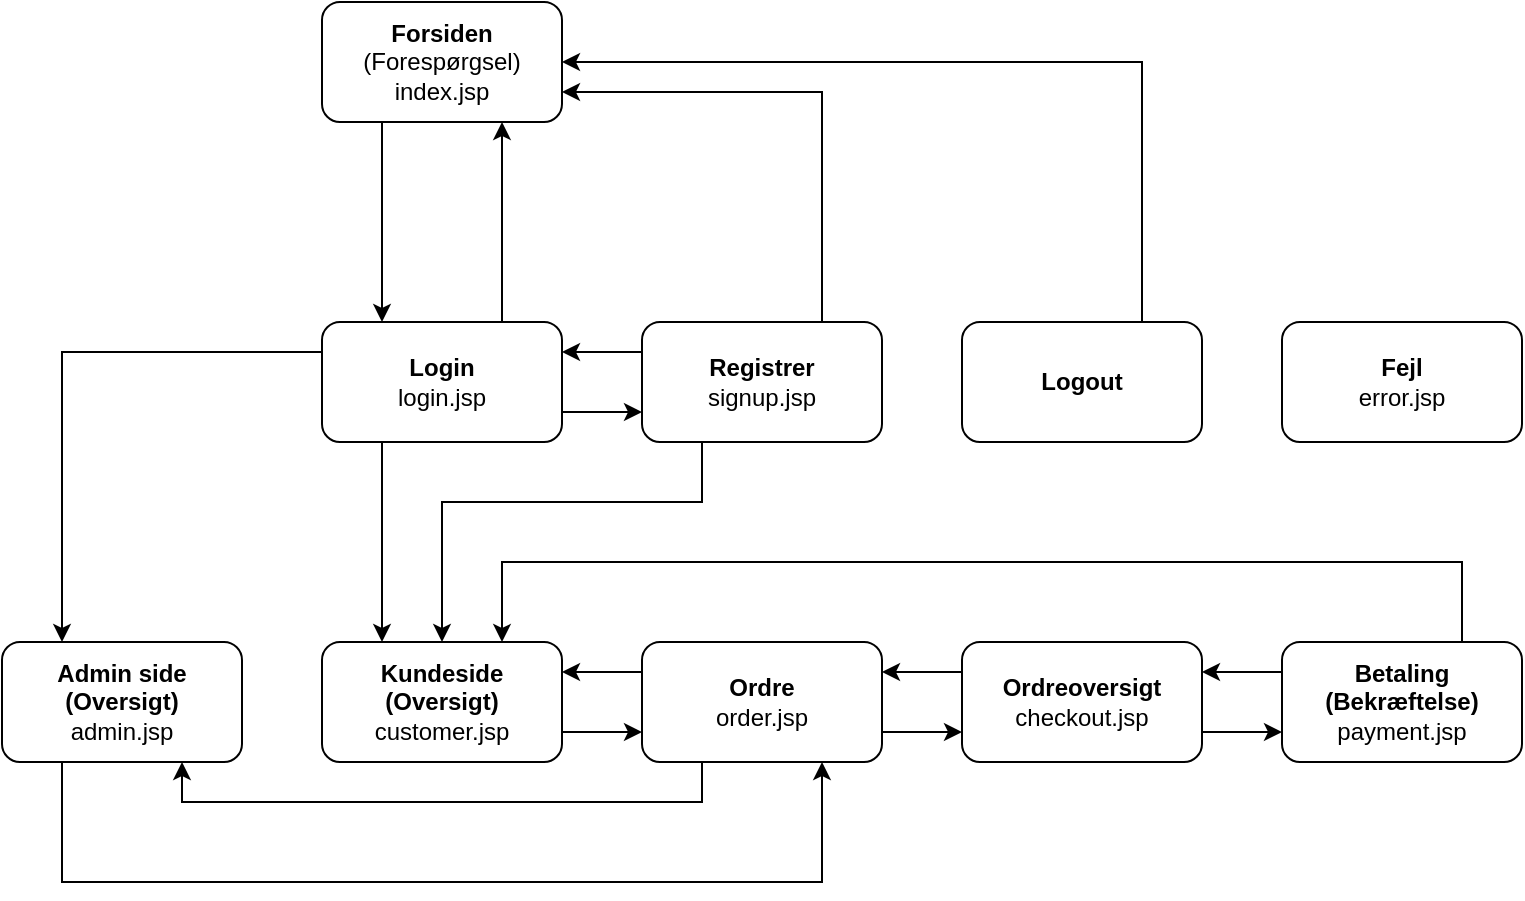 <mxfile version="14.6.13" type="device"><diagram name="Page-1" id="b520641d-4fe3-3701-9064-5fc419738815"><mxGraphModel dx="1086" dy="926" grid="1" gridSize="10" guides="1" tooltips="1" connect="1" arrows="1" fold="1" page="1" pageScale="1" pageWidth="1100" pageHeight="850" background="#ffffff" math="0" shadow="0"><root><mxCell id="0"/><mxCell id="1" parent="0"/><mxCell id="ESMbLYUvs3NIST_VLiER-21" style="edgeStyle=orthogonalEdgeStyle;rounded=0;jumpStyle=none;orthogonalLoop=1;jettySize=auto;html=1;exitX=0.25;exitY=1;exitDx=0;exitDy=0;entryX=0.25;entryY=0;entryDx=0;entryDy=0;" edge="1" parent="1" source="J675MLjR0X-JAVsLqlSA-1" target="J675MLjR0X-JAVsLqlSA-2"><mxGeometry relative="1" as="geometry"/></mxCell><mxCell id="J675MLjR0X-JAVsLqlSA-1" value="&lt;b&gt;Forsiden&lt;br&gt;&lt;/b&gt;(Forespørgsel)&lt;br&gt;index.jsp" style="rounded=1;whiteSpace=wrap;html=1;" parent="1" vertex="1"><mxGeometry x="200" y="40" width="120" height="60" as="geometry"/></mxCell><mxCell id="ESMbLYUvs3NIST_VLiER-12" style="edgeStyle=orthogonalEdgeStyle;rounded=0;jumpStyle=none;orthogonalLoop=1;jettySize=auto;html=1;exitX=0.25;exitY=1;exitDx=0;exitDy=0;entryX=0.25;entryY=0;entryDx=0;entryDy=0;" edge="1" parent="1" source="J675MLjR0X-JAVsLqlSA-2" target="J675MLjR0X-JAVsLqlSA-6"><mxGeometry relative="1" as="geometry"/></mxCell><mxCell id="ESMbLYUvs3NIST_VLiER-14" style="edgeStyle=orthogonalEdgeStyle;rounded=0;jumpStyle=none;orthogonalLoop=1;jettySize=auto;html=1;exitX=0.75;exitY=0;exitDx=0;exitDy=0;entryX=0.75;entryY=1;entryDx=0;entryDy=0;" edge="1" parent="1" source="J675MLjR0X-JAVsLqlSA-2" target="J675MLjR0X-JAVsLqlSA-1"><mxGeometry relative="1" as="geometry"/></mxCell><mxCell id="ESMbLYUvs3NIST_VLiER-15" style="edgeStyle=orthogonalEdgeStyle;rounded=0;jumpStyle=none;orthogonalLoop=1;jettySize=auto;html=1;exitX=1;exitY=0.75;exitDx=0;exitDy=0;entryX=0;entryY=0.75;entryDx=0;entryDy=0;" edge="1" parent="1" source="J675MLjR0X-JAVsLqlSA-2" target="J675MLjR0X-JAVsLqlSA-4"><mxGeometry relative="1" as="geometry"/></mxCell><mxCell id="J675MLjR0X-JAVsLqlSA-2" value="&lt;b&gt;Login&lt;/b&gt;&lt;br&gt;login.jsp" style="rounded=1;whiteSpace=wrap;html=1;" parent="1" vertex="1"><mxGeometry x="200" y="200" width="120" height="60" as="geometry"/></mxCell><mxCell id="ESMbLYUvs3NIST_VLiER-27" style="edgeStyle=orthogonalEdgeStyle;rounded=0;jumpStyle=none;orthogonalLoop=1;jettySize=auto;html=1;exitX=0.75;exitY=0;exitDx=0;exitDy=0;entryX=1;entryY=0.5;entryDx=0;entryDy=0;" edge="1" parent="1" source="J675MLjR0X-JAVsLqlSA-3" target="J675MLjR0X-JAVsLqlSA-1"><mxGeometry relative="1" as="geometry"/></mxCell><mxCell id="J675MLjR0X-JAVsLqlSA-3" value="&lt;b&gt;Logout&lt;/b&gt;" style="rounded=1;whiteSpace=wrap;html=1;" parent="1" vertex="1"><mxGeometry x="520" y="200" width="120" height="60" as="geometry"/></mxCell><mxCell id="ESMbLYUvs3NIST_VLiER-16" style="edgeStyle=orthogonalEdgeStyle;rounded=0;jumpStyle=none;orthogonalLoop=1;jettySize=auto;html=1;exitX=0;exitY=0.25;exitDx=0;exitDy=0;entryX=1;entryY=0.25;entryDx=0;entryDy=0;" edge="1" parent="1" source="J675MLjR0X-JAVsLqlSA-4" target="J675MLjR0X-JAVsLqlSA-2"><mxGeometry relative="1" as="geometry"/></mxCell><mxCell id="ESMbLYUvs3NIST_VLiER-22" style="edgeStyle=orthogonalEdgeStyle;rounded=0;jumpStyle=none;orthogonalLoop=1;jettySize=auto;html=1;exitX=0.75;exitY=0;exitDx=0;exitDy=0;entryX=1;entryY=0.75;entryDx=0;entryDy=0;" edge="1" parent="1" source="J675MLjR0X-JAVsLqlSA-4" target="J675MLjR0X-JAVsLqlSA-1"><mxGeometry relative="1" as="geometry"/></mxCell><mxCell id="ESMbLYUvs3NIST_VLiER-26" style="edgeStyle=orthogonalEdgeStyle;rounded=0;jumpStyle=none;orthogonalLoop=1;jettySize=auto;html=1;exitX=0.25;exitY=1;exitDx=0;exitDy=0;" edge="1" parent="1" source="J675MLjR0X-JAVsLqlSA-4" target="J675MLjR0X-JAVsLqlSA-6"><mxGeometry relative="1" as="geometry"><Array as="points"><mxPoint x="390" y="290"/><mxPoint x="260" y="290"/></Array></mxGeometry></mxCell><mxCell id="J675MLjR0X-JAVsLqlSA-4" value="&lt;b&gt;Registrer&lt;/b&gt;&lt;br&gt;signup.jsp" style="rounded=1;whiteSpace=wrap;html=1;" parent="1" vertex="1"><mxGeometry x="360" y="200" width="120" height="60" as="geometry"/></mxCell><mxCell id="J675MLjR0X-JAVsLqlSA-16" style="edgeStyle=orthogonalEdgeStyle;rounded=0;orthogonalLoop=1;jettySize=auto;html=1;exitX=0.25;exitY=1;exitDx=0;exitDy=0;entryX=0.75;entryY=1;entryDx=0;entryDy=0;" parent="1" source="J675MLjR0X-JAVsLqlSA-5" target="J675MLjR0X-JAVsLqlSA-7" edge="1"><mxGeometry relative="1" as="geometry"><Array as="points"><mxPoint x="70" y="480"/><mxPoint x="450" y="480"/></Array></mxGeometry></mxCell><mxCell id="J675MLjR0X-JAVsLqlSA-5" value="&lt;b&gt;Admin side&lt;br&gt;(Oversigt)&lt;br&gt;&lt;/b&gt;admin.jsp" style="rounded=1;whiteSpace=wrap;html=1;" parent="1" vertex="1"><mxGeometry x="40" y="360" width="120" height="60" as="geometry"/></mxCell><mxCell id="J675MLjR0X-JAVsLqlSA-17" style="edgeStyle=orthogonalEdgeStyle;rounded=0;orthogonalLoop=1;jettySize=auto;html=1;exitX=1;exitY=0.75;exitDx=0;exitDy=0;entryX=0;entryY=0.75;entryDx=0;entryDy=0;" parent="1" source="J675MLjR0X-JAVsLqlSA-6" target="J675MLjR0X-JAVsLqlSA-7" edge="1"><mxGeometry relative="1" as="geometry"/></mxCell><mxCell id="J675MLjR0X-JAVsLqlSA-6" value="&lt;b&gt;Kundeside (Oversigt)&lt;br&gt;&lt;/b&gt;customer.jsp" style="rounded=1;whiteSpace=wrap;html=1;" parent="1" vertex="1"><mxGeometry x="200" y="360" width="120" height="60" as="geometry"/></mxCell><mxCell id="J675MLjR0X-JAVsLqlSA-18" style="edgeStyle=orthogonalEdgeStyle;rounded=0;orthogonalLoop=1;jettySize=auto;html=1;exitX=0;exitY=0.25;exitDx=0;exitDy=0;entryX=1;entryY=0.25;entryDx=0;entryDy=0;" parent="1" source="J675MLjR0X-JAVsLqlSA-7" target="J675MLjR0X-JAVsLqlSA-6" edge="1"><mxGeometry relative="1" as="geometry"/></mxCell><mxCell id="J675MLjR0X-JAVsLqlSA-20" style="edgeStyle=orthogonalEdgeStyle;rounded=0;orthogonalLoop=1;jettySize=auto;html=1;exitX=0.25;exitY=1;exitDx=0;exitDy=0;entryX=0.75;entryY=1;entryDx=0;entryDy=0;" parent="1" source="J675MLjR0X-JAVsLqlSA-7" target="J675MLjR0X-JAVsLqlSA-5" edge="1"><mxGeometry relative="1" as="geometry"><Array as="points"><mxPoint x="390" y="440"/><mxPoint x="130" y="440"/></Array></mxGeometry></mxCell><mxCell id="J675MLjR0X-JAVsLqlSA-21" style="edgeStyle=orthogonalEdgeStyle;rounded=0;orthogonalLoop=1;jettySize=auto;html=1;exitX=1;exitY=0.75;exitDx=0;exitDy=0;entryX=0;entryY=0.75;entryDx=0;entryDy=0;" parent="1" source="J675MLjR0X-JAVsLqlSA-7" target="J675MLjR0X-JAVsLqlSA-9" edge="1"><mxGeometry relative="1" as="geometry"/></mxCell><mxCell id="J675MLjR0X-JAVsLqlSA-7" value="&lt;b&gt;Ordre&lt;br&gt;&lt;/b&gt;order.jsp" style="rounded=1;whiteSpace=wrap;html=1;" parent="1" vertex="1"><mxGeometry x="360" y="360" width="120" height="60" as="geometry"/></mxCell><mxCell id="J675MLjR0X-JAVsLqlSA-24" style="edgeStyle=orthogonalEdgeStyle;rounded=0;orthogonalLoop=1;jettySize=auto;html=1;exitX=0;exitY=0.25;exitDx=0;exitDy=0;entryX=1;entryY=0.25;entryDx=0;entryDy=0;" parent="1" source="J675MLjR0X-JAVsLqlSA-8" target="J675MLjR0X-JAVsLqlSA-9" edge="1"><mxGeometry relative="1" as="geometry"/></mxCell><mxCell id="J675MLjR0X-JAVsLqlSA-28" style="edgeStyle=orthogonalEdgeStyle;rounded=0;orthogonalLoop=1;jettySize=auto;html=1;exitX=0.75;exitY=0;exitDx=0;exitDy=0;entryX=0.75;entryY=0;entryDx=0;entryDy=0;" parent="1" source="J675MLjR0X-JAVsLqlSA-8" target="J675MLjR0X-JAVsLqlSA-6" edge="1"><mxGeometry relative="1" as="geometry"><Array as="points"><mxPoint x="770" y="320"/><mxPoint x="290" y="320"/></Array></mxGeometry></mxCell><mxCell id="J675MLjR0X-JAVsLqlSA-8" value="&lt;b&gt;Betaling&lt;br&gt;(Bekræftelse)&lt;br&gt;&lt;/b&gt;payment.jsp" style="rounded=1;whiteSpace=wrap;html=1;" parent="1" vertex="1"><mxGeometry x="680" y="360" width="120" height="60" as="geometry"/></mxCell><mxCell id="J675MLjR0X-JAVsLqlSA-22" style="edgeStyle=orthogonalEdgeStyle;rounded=0;orthogonalLoop=1;jettySize=auto;html=1;exitX=0;exitY=0.25;exitDx=0;exitDy=0;entryX=1;entryY=0.25;entryDx=0;entryDy=0;" parent="1" source="J675MLjR0X-JAVsLqlSA-9" target="J675MLjR0X-JAVsLqlSA-7" edge="1"><mxGeometry relative="1" as="geometry"/></mxCell><mxCell id="J675MLjR0X-JAVsLqlSA-23" style="edgeStyle=orthogonalEdgeStyle;rounded=0;orthogonalLoop=1;jettySize=auto;html=1;exitX=1;exitY=0.75;exitDx=0;exitDy=0;entryX=0;entryY=0.75;entryDx=0;entryDy=0;" parent="1" source="J675MLjR0X-JAVsLqlSA-9" target="J675MLjR0X-JAVsLqlSA-8" edge="1"><mxGeometry relative="1" as="geometry"/></mxCell><mxCell id="J675MLjR0X-JAVsLqlSA-9" value="&lt;b&gt;Ordreoversigt&lt;br&gt;&lt;/b&gt;checkout.jsp" style="rounded=1;whiteSpace=wrap;html=1;" parent="1" vertex="1"><mxGeometry x="520" y="360" width="120" height="60" as="geometry"/></mxCell><mxCell id="J675MLjR0X-JAVsLqlSA-29" value="&lt;b&gt;Fejl&lt;/b&gt;&lt;br&gt;error.jsp" style="rounded=1;whiteSpace=wrap;html=1;" parent="1" vertex="1"><mxGeometry x="680" y="200" width="120" height="60" as="geometry"/></mxCell><mxCell id="ESMbLYUvs3NIST_VLiER-19" style="edgeStyle=orthogonalEdgeStyle;rounded=0;jumpStyle=none;orthogonalLoop=1;jettySize=auto;html=1;exitX=0.5;exitY=1;exitDx=0;exitDy=0;" edge="1" parent="1"><mxGeometry relative="1" as="geometry"><mxPoint x="420" y="300" as="sourcePoint"/><mxPoint x="420" y="300" as="targetPoint"/></mxGeometry></mxCell><mxCell id="ESMbLYUvs3NIST_VLiER-13" style="edgeStyle=orthogonalEdgeStyle;rounded=0;jumpStyle=none;orthogonalLoop=1;jettySize=auto;html=1;exitX=0;exitY=0.25;exitDx=0;exitDy=0;entryX=0.25;entryY=0;entryDx=0;entryDy=0;" edge="1" parent="1" source="J675MLjR0X-JAVsLqlSA-2" target="J675MLjR0X-JAVsLqlSA-5"><mxGeometry relative="1" as="geometry"/></mxCell></root></mxGraphModel></diagram></mxfile>